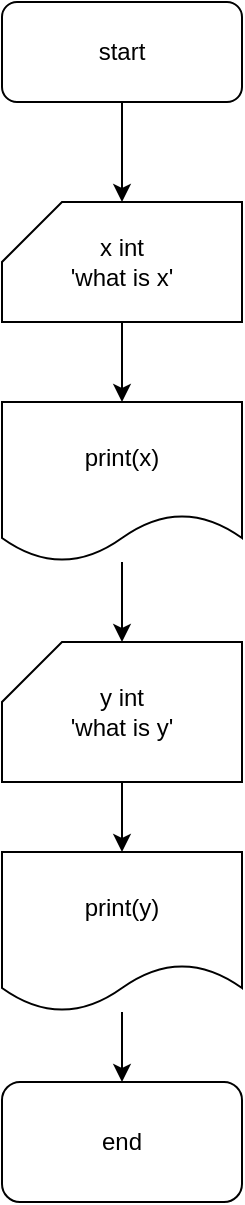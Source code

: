 <mxfile version="24.7.7">
  <diagram name="‫עמוד-1‬" id="RxYZaycGBdoJBNL9fLf0">
    <mxGraphModel dx="880" dy="468" grid="1" gridSize="10" guides="1" tooltips="1" connect="1" arrows="1" fold="1" page="1" pageScale="1" pageWidth="827" pageHeight="1169" math="0" shadow="0">
      <root>
        <mxCell id="0" />
        <mxCell id="1" parent="0" />
        <mxCell id="4XfOmVH22FHidTBxlW36-20" value="" style="edgeStyle=orthogonalEdgeStyle;rounded=0;orthogonalLoop=1;jettySize=auto;html=1;" edge="1" parent="1" source="4XfOmVH22FHidTBxlW36-1" target="4XfOmVH22FHidTBxlW36-16">
          <mxGeometry relative="1" as="geometry" />
        </mxCell>
        <mxCell id="4XfOmVH22FHidTBxlW36-1" value="start" style="rounded=1;whiteSpace=wrap;html=1;" vertex="1" parent="1">
          <mxGeometry x="280" y="80" width="120" height="50" as="geometry" />
        </mxCell>
        <mxCell id="4XfOmVH22FHidTBxlW36-22" value="" style="edgeStyle=orthogonalEdgeStyle;rounded=0;orthogonalLoop=1;jettySize=auto;html=1;" edge="1" parent="1" source="4XfOmVH22FHidTBxlW36-16" target="4XfOmVH22FHidTBxlW36-17">
          <mxGeometry relative="1" as="geometry" />
        </mxCell>
        <mxCell id="4XfOmVH22FHidTBxlW36-16" value="x int&lt;div&gt;&#39;what is x&#39;&lt;/div&gt;" style="shape=card;whiteSpace=wrap;html=1;direction=east;" vertex="1" parent="1">
          <mxGeometry x="280" y="180" width="120" height="60" as="geometry" />
        </mxCell>
        <mxCell id="4XfOmVH22FHidTBxlW36-23" value="" style="edgeStyle=orthogonalEdgeStyle;rounded=0;orthogonalLoop=1;jettySize=auto;html=1;" edge="1" parent="1" source="4XfOmVH22FHidTBxlW36-17" target="4XfOmVH22FHidTBxlW36-18">
          <mxGeometry relative="1" as="geometry" />
        </mxCell>
        <mxCell id="4XfOmVH22FHidTBxlW36-17" value="print(x)" style="shape=document;whiteSpace=wrap;html=1;boundedLbl=1;" vertex="1" parent="1">
          <mxGeometry x="280" y="280" width="120" height="80" as="geometry" />
        </mxCell>
        <mxCell id="4XfOmVH22FHidTBxlW36-24" value="" style="edgeStyle=orthogonalEdgeStyle;rounded=0;orthogonalLoop=1;jettySize=auto;html=1;" edge="1" parent="1" source="4XfOmVH22FHidTBxlW36-18" target="4XfOmVH22FHidTBxlW36-19">
          <mxGeometry relative="1" as="geometry" />
        </mxCell>
        <mxCell id="4XfOmVH22FHidTBxlW36-18" value="y int&lt;div&gt;&#39;what is y&#39;&lt;/div&gt;" style="shape=card;whiteSpace=wrap;html=1;" vertex="1" parent="1">
          <mxGeometry x="280" y="400" width="120" height="70" as="geometry" />
        </mxCell>
        <mxCell id="4XfOmVH22FHidTBxlW36-26" value="" style="edgeStyle=orthogonalEdgeStyle;rounded=0;orthogonalLoop=1;jettySize=auto;html=1;" edge="1" parent="1" source="4XfOmVH22FHidTBxlW36-19" target="4XfOmVH22FHidTBxlW36-25">
          <mxGeometry relative="1" as="geometry" />
        </mxCell>
        <mxCell id="4XfOmVH22FHidTBxlW36-19" value="print(y)" style="shape=document;whiteSpace=wrap;html=1;boundedLbl=1;" vertex="1" parent="1">
          <mxGeometry x="280" y="505" width="120" height="80" as="geometry" />
        </mxCell>
        <mxCell id="4XfOmVH22FHidTBxlW36-25" value="end" style="rounded=1;whiteSpace=wrap;html=1;" vertex="1" parent="1">
          <mxGeometry x="280" y="620" width="120" height="60" as="geometry" />
        </mxCell>
      </root>
    </mxGraphModel>
  </diagram>
</mxfile>
